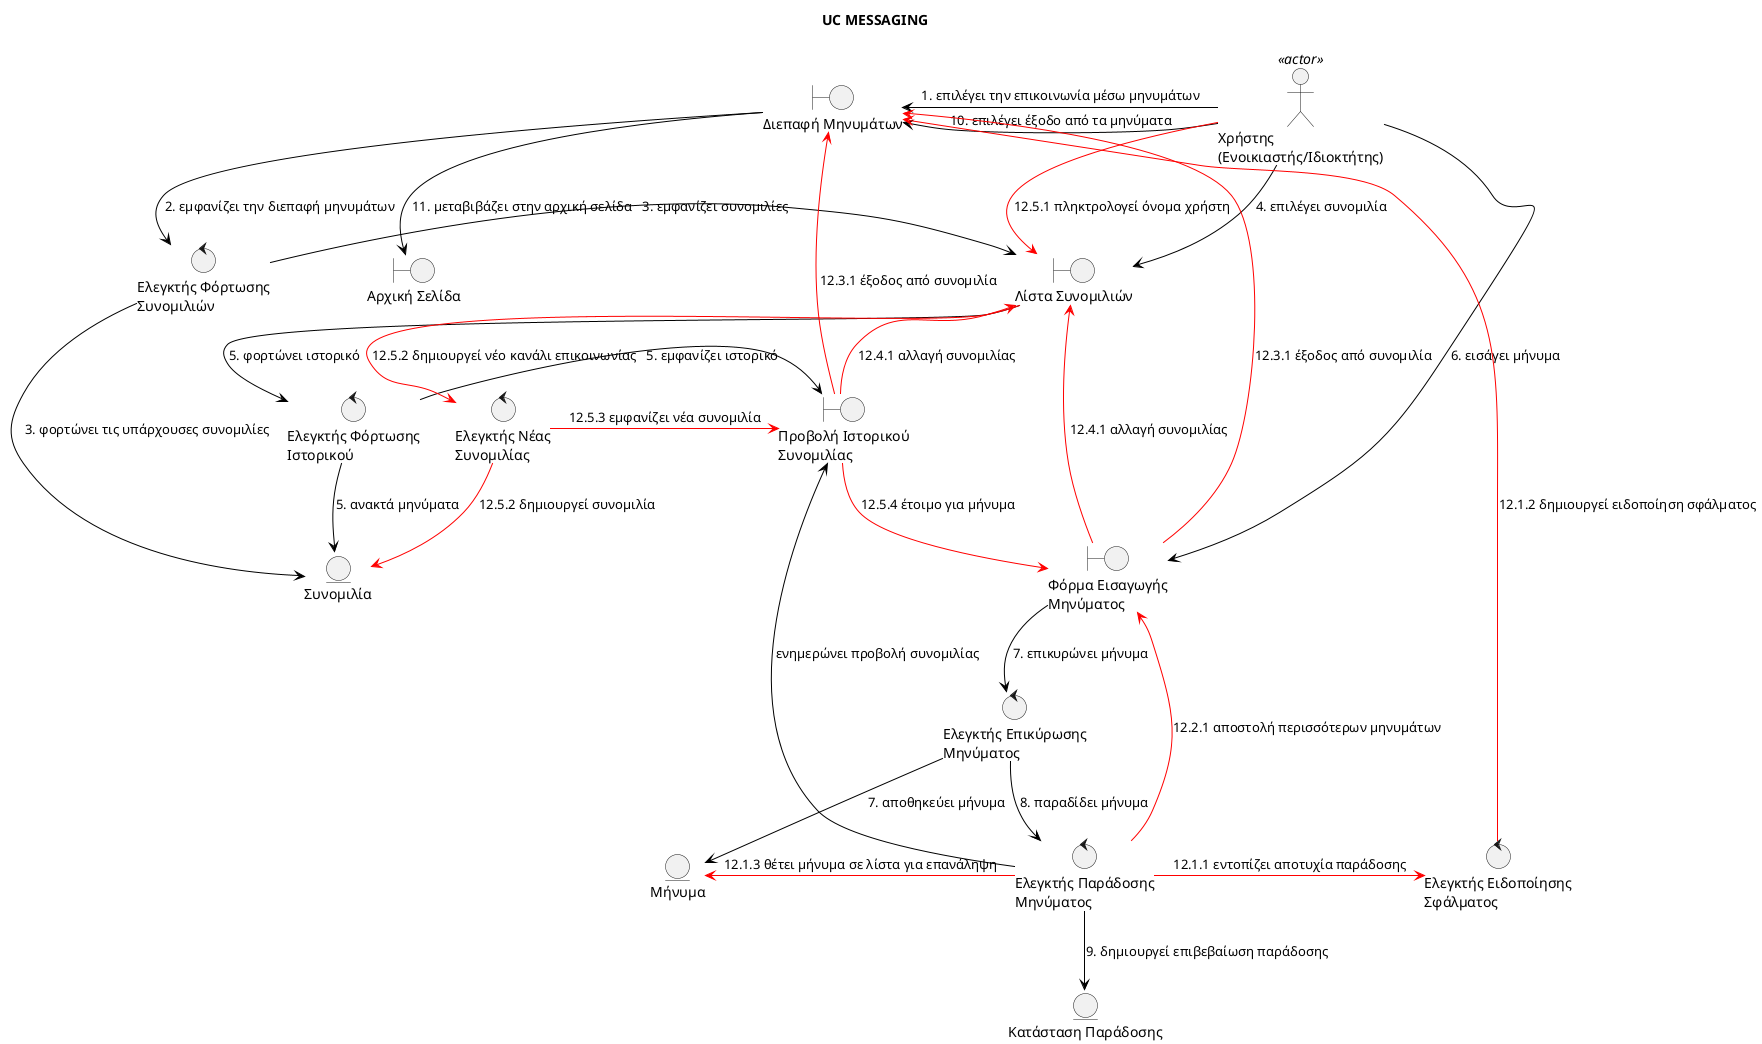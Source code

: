 @startuml
title UC MESSAGING
skinparam class {
  BackgroundColor White
  ArrowColor Black
  BorderColor Black
}

skinparam package {
  BackgroundColor White
  BorderColor Black
}

' Remove hide circle to allow default stereotype shapes
' hide circle
hide methods
hide attributes

' Define elements with correct stereotypes for visual shapes
actor "Χρήστης\n(Ενοικιαστής/Ιδιοκτήτης)" as User << actor >>
boundary "Διεπαφή Μηνυμάτων" as MessageInterface
boundary "Λίστα Συνομιλιών" as ConversationList
boundary "Προβολή Ιστορικού\nΣυνομιλίας" as ConversationView
boundary "Φόρμα Εισαγωγής\nΜηνύματος" as MessageForm
boundary "Αρχική Σελίδα" as HomePage

control "Ελεγκτής Φόρτωσης\nΣυνομιλιών" as LoadConversationsCtrl
control "Ελεγκτής Φόρτωσης\nΙστορικού" as LoadHistoryCtrl
control "Ελεγκτής Επικύρωσης\nΜηνύματος" as ValidationCtrl
control "Ελεγκτής Παράδοσης\nΜηνύματος" as DeliveryCtrl
control "Ελεγκτής Νέας\nΣυνομιλίας" as NewConvoCtrl
control "Ελεγκτής Ειδοποίησης\nΣφάλματος" as ErrorCtrl

entity "Συνομιλία" as Conversation
entity "Μήνυμα" as Message
entity "Κατάσταση Παράδοσης" as DeliveryStatus

' Main Flow (Adjusted directions for layout approximation)
User -right-> MessageInterface : 1. επιλέγει την επικοινωνία μέσω μηνυμάτων
MessageInterface -down-> LoadConversationsCtrl : 2. εμφανίζει την διεπαφή μηνυμάτων
LoadConversationsCtrl -down-> Conversation : 3. φορτώνει τις υπάρχουσες συνομιλίες
LoadConversationsCtrl -right-> ConversationList : 3. εμφανίζει συνομιλίες
User -right-> ConversationList : 4. επιλέγει συνομιλία
ConversationList -down-> LoadHistoryCtrl : 5. φορτώνει ιστορικό
LoadHistoryCtrl -down-> Conversation : 5. ανακτά μηνύματα
LoadHistoryCtrl -right-> ConversationView : 5. εμφανίζει ιστορικό
User -right-> MessageForm : 6. εισάγει μήνυμα
MessageForm -down-> ValidationCtrl : 7. επικυρώνει μήνυμα
ValidationCtrl -down-> Message : 7. αποθηκεύει μήνυμα
ValidationCtrl -right-> DeliveryCtrl : 8. παραδίδει μήνυμα
DeliveryCtrl -down-> DeliveryStatus : 9. δημιουργεί επιβεβαίωση παράδοσης
DeliveryCtrl -up-> ConversationView : ενημερώνει προβολή συνομιλίας
User -left-> MessageInterface : 10. επιλέγει έξοδο από τα μηνύματα
MessageInterface -down-> HomePage : 11. μεταβιβάζει στην αρχική σελίδα

' Alternative Flow 1: Delivery Failure (red arrows)
DeliveryCtrl -[#red]right-> ErrorCtrl : 12.1.1 εντοπίζει αποτυχία παράδοσης
ErrorCtrl -[#red]up-> MessageInterface : 12.1.2 δημιουργεί ειδοποίηση σφάλματος
DeliveryCtrl -[#red]left-> Message : 12.1.3 θέτει μήνυμα σε λίστα για επανάληψη

' Alternative Flow 2: Send More Messages (red arrows)
DeliveryCtrl -[#red]left-> MessageForm : 12.2.1 αποστολή περισσότερων μηνυμάτων

' Alternative Flow 3: Exit from conversation (red arrows)
ConversationView -[#red]up-> MessageInterface : 12.3.1 έξοδος από συνομιλία
MessageForm -[#red]up-> MessageInterface : 12.3.1 έξοδος από συνομιλία

' Alternative Flow 4: Change conversation (red arrows)
ConversationView -[#red]up-> ConversationList : 12.4.1 αλλαγή συνομιλίας
MessageForm -[#red]up-> ConversationList : 12.4.1 αλλαγή συνομιλίας

' Alternative Flow 5: New conversation (red arrows)
User -[#red]down-> ConversationList : 12.5.1 πληκτρολογεί όνομα χρήστη
ConversationList -[#red]right-> NewConvoCtrl : 12.5.2 δημιουργεί νέο κανάλι επικοινωνίας
NewConvoCtrl -[#red]down-> Conversation : 12.5.2 δημιουργεί συνομιλία
NewConvoCtrl -[#red]right-> ConversationView : 12.5.3 εμφανίζει νέα συνομιλία
ConversationView -[#red]down-> MessageForm : 12.5.4 έτοιμο για μήνυμα

@enduml
